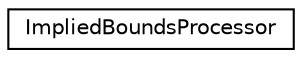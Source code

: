 digraph "Graphical Class Hierarchy"
{
 // LATEX_PDF_SIZE
  edge [fontname="Helvetica",fontsize="10",labelfontname="Helvetica",labelfontsize="10"];
  node [fontname="Helvetica",fontsize="10",shape=record];
  rankdir="LR";
  Node0 [label="ImpliedBoundsProcessor",height=0.2,width=0.4,color="black", fillcolor="white", style="filled",URL="$classoperations__research_1_1sat_1_1_implied_bounds_processor.html",tooltip=" "];
}
